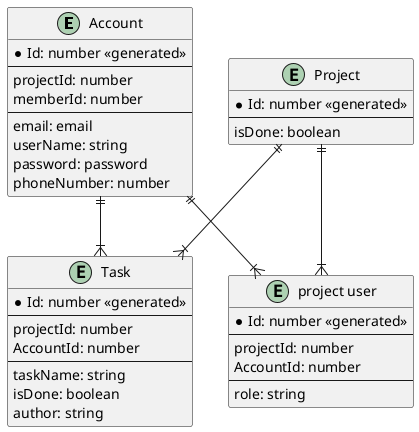 @startuml

entity "Account" as Account {
    *Id: number <<generated>>
    --
    projectId: number 
    memberId: number
    --
    email: email
    userName: string
    password: password
    phoneNumber: number
}

entity "Project" as Project {
    *Id: number <<generated>>
    --
    isDone: boolean
}

entity "Task" as Task {
    *Id: number <<generated>>
    --
    projectId: number
    AccountId: number
    --
    taskName: string
    isDone: boolean
    author: string
}

entity "project user" as projectUser {
    *Id: number <<generated>>
    --
    projectId: number
    AccountId: number
    --
    role: string
}
Project ||--|{ Task
Account ||--|{ Task
Project ||--|{ projectUser
Account ||--|{projectUser

@enduml